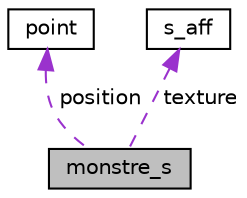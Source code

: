 digraph "monstre_s"
{
 // LATEX_PDF_SIZE
  edge [fontname="Helvetica",fontsize="10",labelfontname="Helvetica",labelfontsize="10"];
  node [fontname="Helvetica",fontsize="10",shape=record];
  Node1 [label="monstre_s",height=0.2,width=0.4,color="black", fillcolor="grey75", style="filled", fontcolor="black",tooltip=" "];
  Node2 -> Node1 [dir="back",color="darkorchid3",fontsize="10",style="dashed",label=" position" ,fontname="Helvetica"];
  Node2 [label="point",height=0.2,width=0.4,color="black", fillcolor="white", style="filled",URL="$d8/dae/structpoint.html",tooltip=" "];
  Node3 -> Node1 [dir="back",color="darkorchid3",fontsize="10",style="dashed",label=" texture" ,fontname="Helvetica"];
  Node3 [label="s_aff",height=0.2,width=0.4,color="black", fillcolor="white", style="filled",URL="$df/d5b/structs__aff.html",tooltip="Structure qui permet l'affichage d'une texture à l'écran de manière précise."];
}
